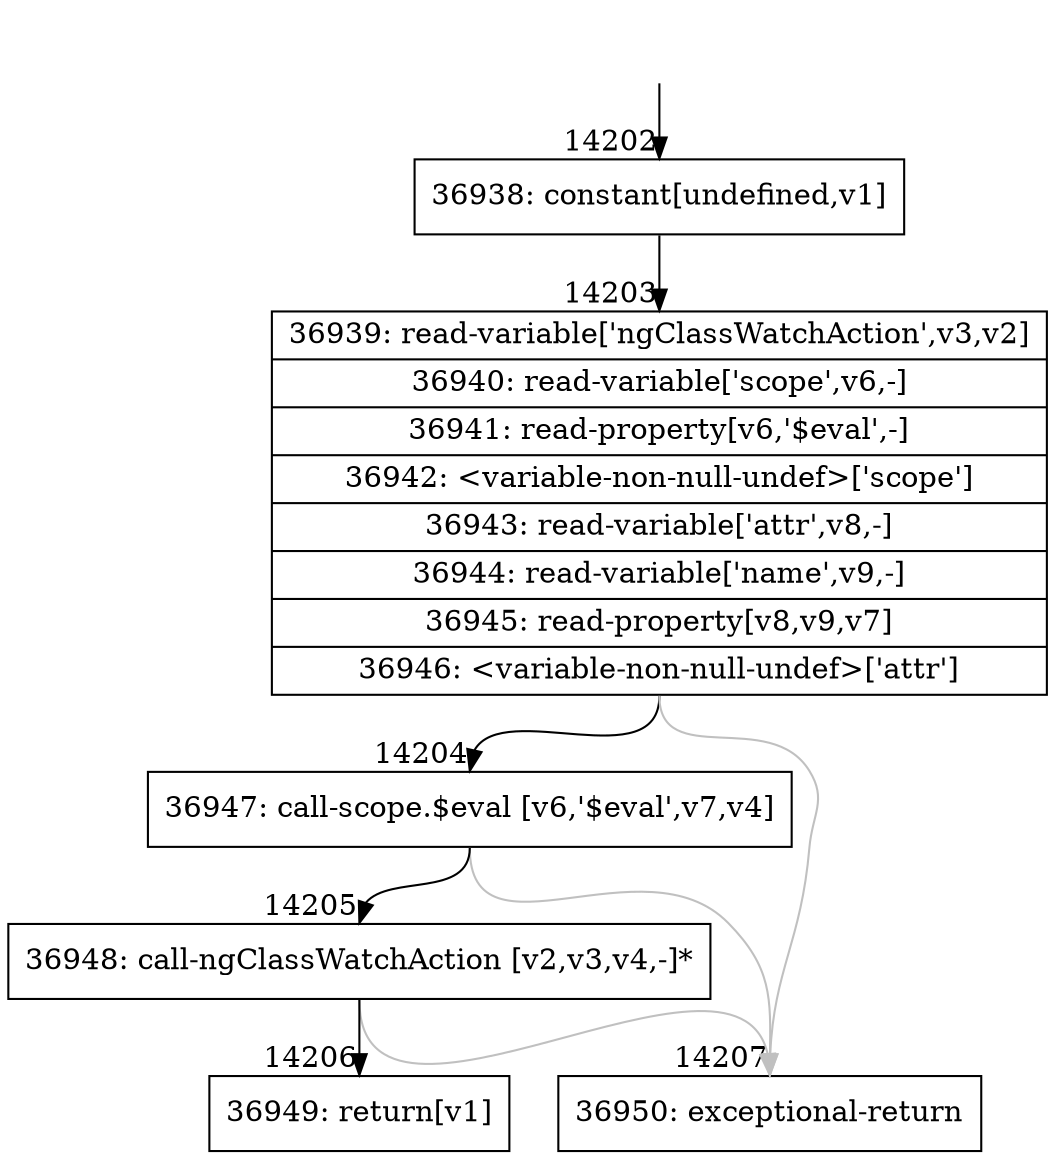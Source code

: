 digraph {
rankdir="TD"
BB_entry1125[shape=none,label=""];
BB_entry1125 -> BB14202 [tailport=s, headport=n, headlabel="    14202"]
BB14202 [shape=record label="{36938: constant[undefined,v1]}" ] 
BB14202 -> BB14203 [tailport=s, headport=n, headlabel="      14203"]
BB14203 [shape=record label="{36939: read-variable['ngClassWatchAction',v3,v2]|36940: read-variable['scope',v6,-]|36941: read-property[v6,'$eval',-]|36942: \<variable-non-null-undef\>['scope']|36943: read-variable['attr',v8,-]|36944: read-variable['name',v9,-]|36945: read-property[v8,v9,v7]|36946: \<variable-non-null-undef\>['attr']}" ] 
BB14203 -> BB14204 [tailport=s, headport=n, headlabel="      14204"]
BB14203 -> BB14207 [tailport=s, headport=n, color=gray, headlabel="      14207"]
BB14204 [shape=record label="{36947: call-scope.$eval [v6,'$eval',v7,v4]}" ] 
BB14204 -> BB14205 [tailport=s, headport=n, headlabel="      14205"]
BB14204 -> BB14207 [tailport=s, headport=n, color=gray]
BB14205 [shape=record label="{36948: call-ngClassWatchAction [v2,v3,v4,-]*}" ] 
BB14205 -> BB14206 [tailport=s, headport=n, headlabel="      14206"]
BB14205 -> BB14207 [tailport=s, headport=n, color=gray]
BB14206 [shape=record label="{36949: return[v1]}" ] 
BB14207 [shape=record label="{36950: exceptional-return}" ] 
//#$~ 22388
}
